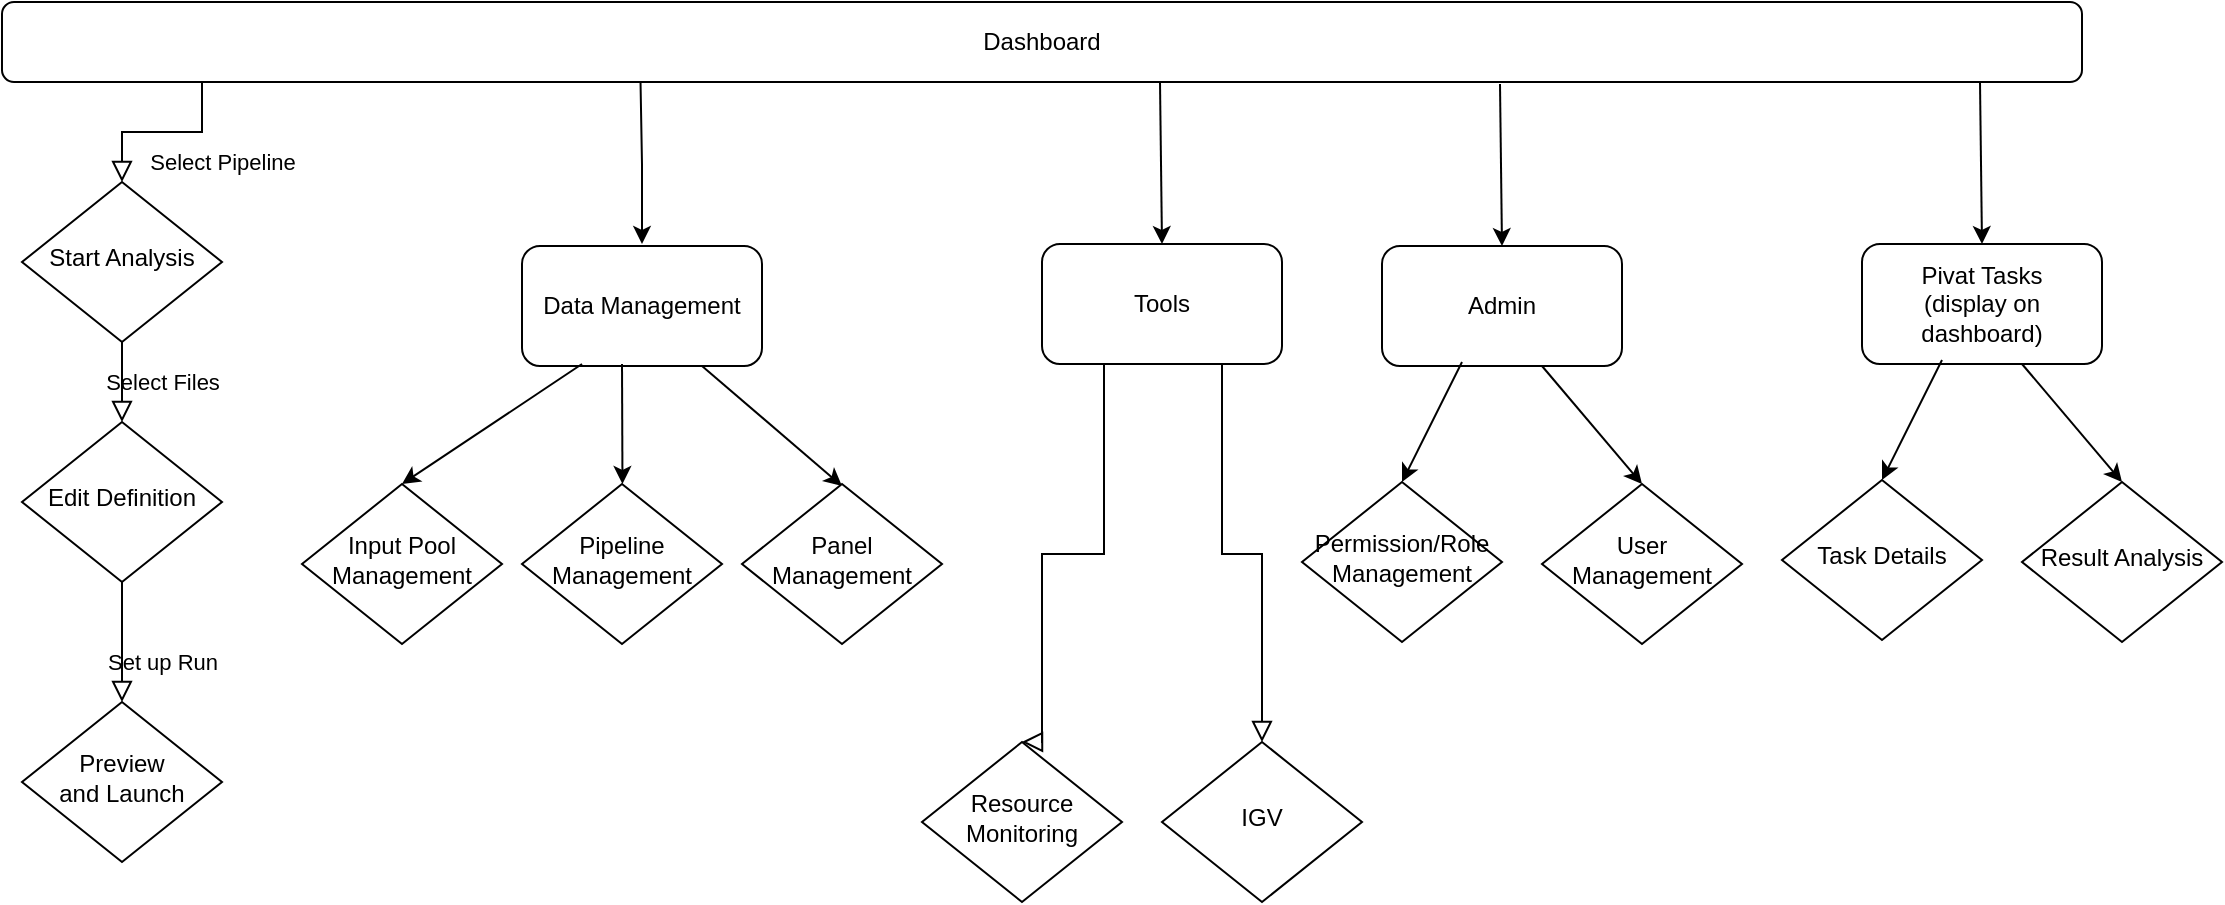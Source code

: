 <mxfile version="21.3.2" type="github">
  <diagram id="C5RBs43oDa-KdzZeNtuy" name="Page-1">
    <mxGraphModel dx="1466" dy="831" grid="1" gridSize="10" guides="1" tooltips="1" connect="1" arrows="1" fold="1" page="1" pageScale="1" pageWidth="827" pageHeight="1169" math="0" shadow="0">
      <root>
        <mxCell id="WIyWlLk6GJQsqaUBKTNV-0" />
        <mxCell id="WIyWlLk6GJQsqaUBKTNV-1" parent="WIyWlLk6GJQsqaUBKTNV-0" />
        <mxCell id="WIyWlLk6GJQsqaUBKTNV-2" value="Select Pipeline" style="rounded=0;html=1;jettySize=auto;orthogonalLoop=1;fontSize=11;endArrow=block;endFill=0;endSize=8;strokeWidth=1;shadow=0;labelBackgroundColor=none;edgeStyle=orthogonalEdgeStyle;" parent="WIyWlLk6GJQsqaUBKTNV-1" source="WIyWlLk6GJQsqaUBKTNV-3" target="WIyWlLk6GJQsqaUBKTNV-6" edge="1">
          <mxGeometry x="-0.444" y="18" relative="1" as="geometry">
            <Array as="points">
              <mxPoint x="260" y="145" />
              <mxPoint x="220" y="145" />
            </Array>
            <mxPoint x="10" y="-3" as="offset" />
          </mxGeometry>
        </mxCell>
        <mxCell id="WIyWlLk6GJQsqaUBKTNV-3" value="Dashboard" style="rounded=1;whiteSpace=wrap;html=1;fontSize=12;glass=0;strokeWidth=1;shadow=0;" parent="WIyWlLk6GJQsqaUBKTNV-1" vertex="1">
          <mxGeometry x="160" y="80" width="1040" height="40" as="geometry" />
        </mxCell>
        <mxCell id="WIyWlLk6GJQsqaUBKTNV-4" value="Select Files" style="rounded=0;html=1;jettySize=auto;orthogonalLoop=1;fontSize=11;endArrow=block;endFill=0;endSize=8;strokeWidth=1;shadow=0;labelBackgroundColor=none;edgeStyle=orthogonalEdgeStyle;" parent="WIyWlLk6GJQsqaUBKTNV-1" source="WIyWlLk6GJQsqaUBKTNV-6" target="WIyWlLk6GJQsqaUBKTNV-10" edge="1">
          <mxGeometry y="20" relative="1" as="geometry">
            <mxPoint as="offset" />
          </mxGeometry>
        </mxCell>
        <mxCell id="WIyWlLk6GJQsqaUBKTNV-6" value="Start Analysis" style="rhombus;whiteSpace=wrap;html=1;shadow=0;fontFamily=Helvetica;fontSize=12;align=center;strokeWidth=1;spacing=6;spacingTop=-4;" parent="WIyWlLk6GJQsqaUBKTNV-1" vertex="1">
          <mxGeometry x="170" y="170" width="100" height="80" as="geometry" />
        </mxCell>
        <mxCell id="WIyWlLk6GJQsqaUBKTNV-8" value="Set up Run" style="rounded=0;html=1;jettySize=auto;orthogonalLoop=1;fontSize=11;endArrow=block;endFill=0;endSize=8;strokeWidth=1;shadow=0;labelBackgroundColor=none;edgeStyle=orthogonalEdgeStyle;" parent="WIyWlLk6GJQsqaUBKTNV-1" source="WIyWlLk6GJQsqaUBKTNV-10" edge="1">
          <mxGeometry x="0.333" y="20" relative="1" as="geometry">
            <mxPoint as="offset" />
            <mxPoint x="220" y="430" as="targetPoint" />
          </mxGeometry>
        </mxCell>
        <mxCell id="WIyWlLk6GJQsqaUBKTNV-10" value="Edit Definition" style="rhombus;whiteSpace=wrap;html=1;shadow=0;fontFamily=Helvetica;fontSize=12;align=center;strokeWidth=1;spacing=6;spacingTop=-4;" parent="WIyWlLk6GJQsqaUBKTNV-1" vertex="1">
          <mxGeometry x="170" y="290" width="100" height="80" as="geometry" />
        </mxCell>
        <mxCell id="r_vhM-KLNuA45PHsS9CR-2" value="Preview&lt;br&gt;and Launch" style="rhombus;whiteSpace=wrap;html=1;shadow=0;fontFamily=Helvetica;fontSize=12;align=center;strokeWidth=1;spacing=6;spacingTop=-4;" vertex="1" parent="WIyWlLk6GJQsqaUBKTNV-1">
          <mxGeometry x="170" y="430" width="100" height="80" as="geometry" />
        </mxCell>
        <mxCell id="r_vhM-KLNuA45PHsS9CR-7" value="" style="endArrow=classic;html=1;rounded=0;exitX=0.369;exitY=0.975;exitDx=0;exitDy=0;exitPerimeter=0;" edge="1" parent="WIyWlLk6GJQsqaUBKTNV-1">
          <mxGeometry width="50" height="50" relative="1" as="geometry">
            <mxPoint x="479.26" y="120" as="sourcePoint" />
            <mxPoint x="480" y="201" as="targetPoint" />
            <Array as="points">
              <mxPoint x="480" y="161" />
            </Array>
          </mxGeometry>
        </mxCell>
        <mxCell id="r_vhM-KLNuA45PHsS9CR-9" value="Data Management" style="rounded=1;whiteSpace=wrap;html=1;" vertex="1" parent="WIyWlLk6GJQsqaUBKTNV-1">
          <mxGeometry x="420" y="202" width="120" height="60" as="geometry" />
        </mxCell>
        <mxCell id="r_vhM-KLNuA45PHsS9CR-10" value="" style="endArrow=classic;html=1;rounded=0;exitX=0.369;exitY=0.975;exitDx=0;exitDy=0;exitPerimeter=0;" edge="1" parent="WIyWlLk6GJQsqaUBKTNV-1">
          <mxGeometry width="50" height="50" relative="1" as="geometry">
            <mxPoint x="739" y="120" as="sourcePoint" />
            <mxPoint x="740" y="201" as="targetPoint" />
          </mxGeometry>
        </mxCell>
        <mxCell id="r_vhM-KLNuA45PHsS9CR-11" value="Tools" style="rounded=1;whiteSpace=wrap;html=1;" vertex="1" parent="WIyWlLk6GJQsqaUBKTNV-1">
          <mxGeometry x="680" y="201" width="120" height="60" as="geometry" />
        </mxCell>
        <mxCell id="r_vhM-KLNuA45PHsS9CR-12" value="" style="rounded=0;html=1;jettySize=auto;orthogonalLoop=1;fontSize=11;endArrow=block;endFill=0;endSize=8;strokeWidth=1;shadow=0;labelBackgroundColor=none;edgeStyle=orthogonalEdgeStyle;" edge="1" parent="WIyWlLk6GJQsqaUBKTNV-1" target="r_vhM-KLNuA45PHsS9CR-13">
          <mxGeometry y="20" relative="1" as="geometry">
            <mxPoint as="offset" />
            <mxPoint x="740" y="261" as="sourcePoint" />
            <Array as="points">
              <mxPoint x="770" y="261" />
              <mxPoint x="770" y="356" />
              <mxPoint x="790" y="356" />
            </Array>
          </mxGeometry>
        </mxCell>
        <mxCell id="r_vhM-KLNuA45PHsS9CR-13" value="IGV" style="rhombus;whiteSpace=wrap;html=1;shadow=0;fontFamily=Helvetica;fontSize=12;align=center;strokeWidth=1;spacing=6;spacingTop=-4;" vertex="1" parent="WIyWlLk6GJQsqaUBKTNV-1">
          <mxGeometry x="740" y="450" width="100" height="80" as="geometry" />
        </mxCell>
        <mxCell id="r_vhM-KLNuA45PHsS9CR-14" value="" style="endArrow=classic;html=1;rounded=0;" edge="1" parent="WIyWlLk6GJQsqaUBKTNV-1">
          <mxGeometry width="50" height="50" relative="1" as="geometry">
            <mxPoint x="510" y="262" as="sourcePoint" />
            <mxPoint x="580" y="322" as="targetPoint" />
          </mxGeometry>
        </mxCell>
        <mxCell id="r_vhM-KLNuA45PHsS9CR-16" value="Panel Management" style="rhombus;whiteSpace=wrap;html=1;shadow=0;fontFamily=Helvetica;fontSize=12;align=center;strokeWidth=1;spacing=6;spacingTop=-4;" vertex="1" parent="WIyWlLk6GJQsqaUBKTNV-1">
          <mxGeometry x="530" y="321" width="100" height="80" as="geometry" />
        </mxCell>
        <mxCell id="r_vhM-KLNuA45PHsS9CR-19" value="Resource&lt;br&gt;Monitoring" style="rhombus;whiteSpace=wrap;html=1;shadow=0;fontFamily=Helvetica;fontSize=12;align=center;strokeWidth=1;spacing=6;spacingTop=-4;" vertex="1" parent="WIyWlLk6GJQsqaUBKTNV-1">
          <mxGeometry x="620" y="450" width="100" height="80" as="geometry" />
        </mxCell>
        <mxCell id="r_vhM-KLNuA45PHsS9CR-20" value="" style="rounded=0;html=1;jettySize=auto;orthogonalLoop=1;fontSize=11;endArrow=block;endFill=0;endSize=8;strokeWidth=1;shadow=0;labelBackgroundColor=none;edgeStyle=orthogonalEdgeStyle;entryX=0.5;entryY=0;entryDx=0;entryDy=0;" edge="1" parent="WIyWlLk6GJQsqaUBKTNV-1" target="r_vhM-KLNuA45PHsS9CR-19">
          <mxGeometry y="20" relative="1" as="geometry">
            <mxPoint as="offset" />
            <mxPoint x="710" y="261" as="sourcePoint" />
            <mxPoint x="760" y="450" as="targetPoint" />
            <Array as="points">
              <mxPoint x="711" y="261" />
              <mxPoint x="711" y="356" />
              <mxPoint x="680" y="356" />
              <mxPoint x="680" y="450" />
            </Array>
          </mxGeometry>
        </mxCell>
        <mxCell id="r_vhM-KLNuA45PHsS9CR-21" value="Pipeline&lt;br&gt;Management" style="rhombus;whiteSpace=wrap;html=1;shadow=0;fontFamily=Helvetica;fontSize=12;align=center;strokeWidth=1;spacing=6;spacingTop=-4;" vertex="1" parent="WIyWlLk6GJQsqaUBKTNV-1">
          <mxGeometry x="420" y="321" width="100" height="80" as="geometry" />
        </mxCell>
        <mxCell id="r_vhM-KLNuA45PHsS9CR-22" value="Input Pool&lt;br&gt;Management" style="rhombus;whiteSpace=wrap;html=1;shadow=0;fontFamily=Helvetica;fontSize=12;align=center;strokeWidth=1;spacing=6;spacingTop=-4;" vertex="1" parent="WIyWlLk6GJQsqaUBKTNV-1">
          <mxGeometry x="310" y="321" width="100" height="80" as="geometry" />
        </mxCell>
        <mxCell id="r_vhM-KLNuA45PHsS9CR-23" value="" style="endArrow=classic;html=1;rounded=0;entryX=0.5;entryY=0;entryDx=0;entryDy=0;" edge="1" parent="WIyWlLk6GJQsqaUBKTNV-1" target="r_vhM-KLNuA45PHsS9CR-22">
          <mxGeometry width="50" height="50" relative="1" as="geometry">
            <mxPoint x="450" y="261" as="sourcePoint" />
            <mxPoint x="370" y="332" as="targetPoint" />
          </mxGeometry>
        </mxCell>
        <mxCell id="r_vhM-KLNuA45PHsS9CR-24" value="" style="endArrow=classic;html=1;rounded=0;" edge="1" parent="WIyWlLk6GJQsqaUBKTNV-1">
          <mxGeometry width="50" height="50" relative="1" as="geometry">
            <mxPoint x="470" y="261" as="sourcePoint" />
            <mxPoint x="470.24" y="321" as="targetPoint" />
          </mxGeometry>
        </mxCell>
        <mxCell id="r_vhM-KLNuA45PHsS9CR-25" value="" style="endArrow=classic;html=1;rounded=0;exitX=0.369;exitY=0.975;exitDx=0;exitDy=0;exitPerimeter=0;" edge="1" parent="WIyWlLk6GJQsqaUBKTNV-1">
          <mxGeometry width="50" height="50" relative="1" as="geometry">
            <mxPoint x="909" y="121" as="sourcePoint" />
            <mxPoint x="910" y="202" as="targetPoint" />
          </mxGeometry>
        </mxCell>
        <mxCell id="r_vhM-KLNuA45PHsS9CR-26" value="Admin" style="rounded=1;whiteSpace=wrap;html=1;" vertex="1" parent="WIyWlLk6GJQsqaUBKTNV-1">
          <mxGeometry x="850" y="202" width="120" height="60" as="geometry" />
        </mxCell>
        <mxCell id="r_vhM-KLNuA45PHsS9CR-27" value="" style="endArrow=classic;html=1;rounded=0;entryX=0.5;entryY=0;entryDx=0;entryDy=0;" edge="1" parent="WIyWlLk6GJQsqaUBKTNV-1" target="r_vhM-KLNuA45PHsS9CR-28">
          <mxGeometry width="50" height="50" relative="1" as="geometry">
            <mxPoint x="930" y="262" as="sourcePoint" />
            <mxPoint x="1000" y="322" as="targetPoint" />
          </mxGeometry>
        </mxCell>
        <mxCell id="r_vhM-KLNuA45PHsS9CR-28" value="User Management" style="rhombus;whiteSpace=wrap;html=1;shadow=0;fontFamily=Helvetica;fontSize=12;align=center;strokeWidth=1;spacing=6;spacingTop=-4;" vertex="1" parent="WIyWlLk6GJQsqaUBKTNV-1">
          <mxGeometry x="930" y="321" width="100" height="80" as="geometry" />
        </mxCell>
        <mxCell id="r_vhM-KLNuA45PHsS9CR-31" value="Permission/Role&lt;br&gt;Management" style="rhombus;whiteSpace=wrap;html=1;shadow=0;fontFamily=Helvetica;fontSize=12;align=center;strokeWidth=1;spacing=6;spacingTop=-4;" vertex="1" parent="WIyWlLk6GJQsqaUBKTNV-1">
          <mxGeometry x="810" y="320" width="100" height="80" as="geometry" />
        </mxCell>
        <mxCell id="r_vhM-KLNuA45PHsS9CR-32" value="" style="endArrow=classic;html=1;rounded=0;entryX=0.5;entryY=0;entryDx=0;entryDy=0;" edge="1" parent="WIyWlLk6GJQsqaUBKTNV-1" target="r_vhM-KLNuA45PHsS9CR-31">
          <mxGeometry width="50" height="50" relative="1" as="geometry">
            <mxPoint x="890" y="260" as="sourcePoint" />
            <mxPoint x="810" y="331" as="targetPoint" />
          </mxGeometry>
        </mxCell>
        <mxCell id="r_vhM-KLNuA45PHsS9CR-36" value="" style="endArrow=classic;html=1;rounded=0;exitX=0.369;exitY=0.975;exitDx=0;exitDy=0;exitPerimeter=0;" edge="1" parent="WIyWlLk6GJQsqaUBKTNV-1">
          <mxGeometry width="50" height="50" relative="1" as="geometry">
            <mxPoint x="1149" y="120" as="sourcePoint" />
            <mxPoint x="1150" y="201" as="targetPoint" />
          </mxGeometry>
        </mxCell>
        <mxCell id="r_vhM-KLNuA45PHsS9CR-37" value="Pivat Tasks&lt;br&gt;(display on dashboard)" style="rounded=1;whiteSpace=wrap;html=1;" vertex="1" parent="WIyWlLk6GJQsqaUBKTNV-1">
          <mxGeometry x="1090" y="201" width="120" height="60" as="geometry" />
        </mxCell>
        <mxCell id="r_vhM-KLNuA45PHsS9CR-39" value="" style="endArrow=classic;html=1;rounded=0;entryX=0.5;entryY=0;entryDx=0;entryDy=0;" edge="1" parent="WIyWlLk6GJQsqaUBKTNV-1" target="r_vhM-KLNuA45PHsS9CR-40">
          <mxGeometry width="50" height="50" relative="1" as="geometry">
            <mxPoint x="1170" y="261" as="sourcePoint" />
            <mxPoint x="1240" y="321" as="targetPoint" />
          </mxGeometry>
        </mxCell>
        <mxCell id="r_vhM-KLNuA45PHsS9CR-40" value="Result Analysis" style="rhombus;whiteSpace=wrap;html=1;shadow=0;fontFamily=Helvetica;fontSize=12;align=center;strokeWidth=1;spacing=6;spacingTop=-4;" vertex="1" parent="WIyWlLk6GJQsqaUBKTNV-1">
          <mxGeometry x="1170" y="320" width="100" height="80" as="geometry" />
        </mxCell>
        <mxCell id="r_vhM-KLNuA45PHsS9CR-41" value="Task Details" style="rhombus;whiteSpace=wrap;html=1;shadow=0;fontFamily=Helvetica;fontSize=12;align=center;strokeWidth=1;spacing=6;spacingTop=-4;" vertex="1" parent="WIyWlLk6GJQsqaUBKTNV-1">
          <mxGeometry x="1050" y="319" width="100" height="80" as="geometry" />
        </mxCell>
        <mxCell id="r_vhM-KLNuA45PHsS9CR-42" value="" style="endArrow=classic;html=1;rounded=0;entryX=0.5;entryY=0;entryDx=0;entryDy=0;" edge="1" parent="WIyWlLk6GJQsqaUBKTNV-1" target="r_vhM-KLNuA45PHsS9CR-41">
          <mxGeometry width="50" height="50" relative="1" as="geometry">
            <mxPoint x="1130" y="259" as="sourcePoint" />
            <mxPoint x="1050" y="330" as="targetPoint" />
          </mxGeometry>
        </mxCell>
      </root>
    </mxGraphModel>
  </diagram>
</mxfile>
